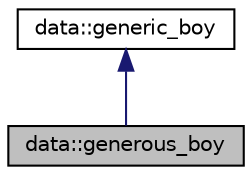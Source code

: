 digraph "data::generous_boy"
{
  edge [fontname="Helvetica",fontsize="10",labelfontname="Helvetica",labelfontsize="10"];
  node [fontname="Helvetica",fontsize="10",shape=record];
  Node2 [label="data::generous_boy",height=0.2,width=0.4,color="black", fillcolor="grey75", style="filled", fontcolor="black"];
  Node3 -> Node2 [dir="back",color="midnightblue",fontsize="10",style="solid",fontname="Helvetica"];
  Node3 [label="data::generic_boy",height=0.2,width=0.4,color="black", fillcolor="white", style="filled",URL="$classdata_1_1generic__boy.html",tooltip="Generic Boy class. "];
}

